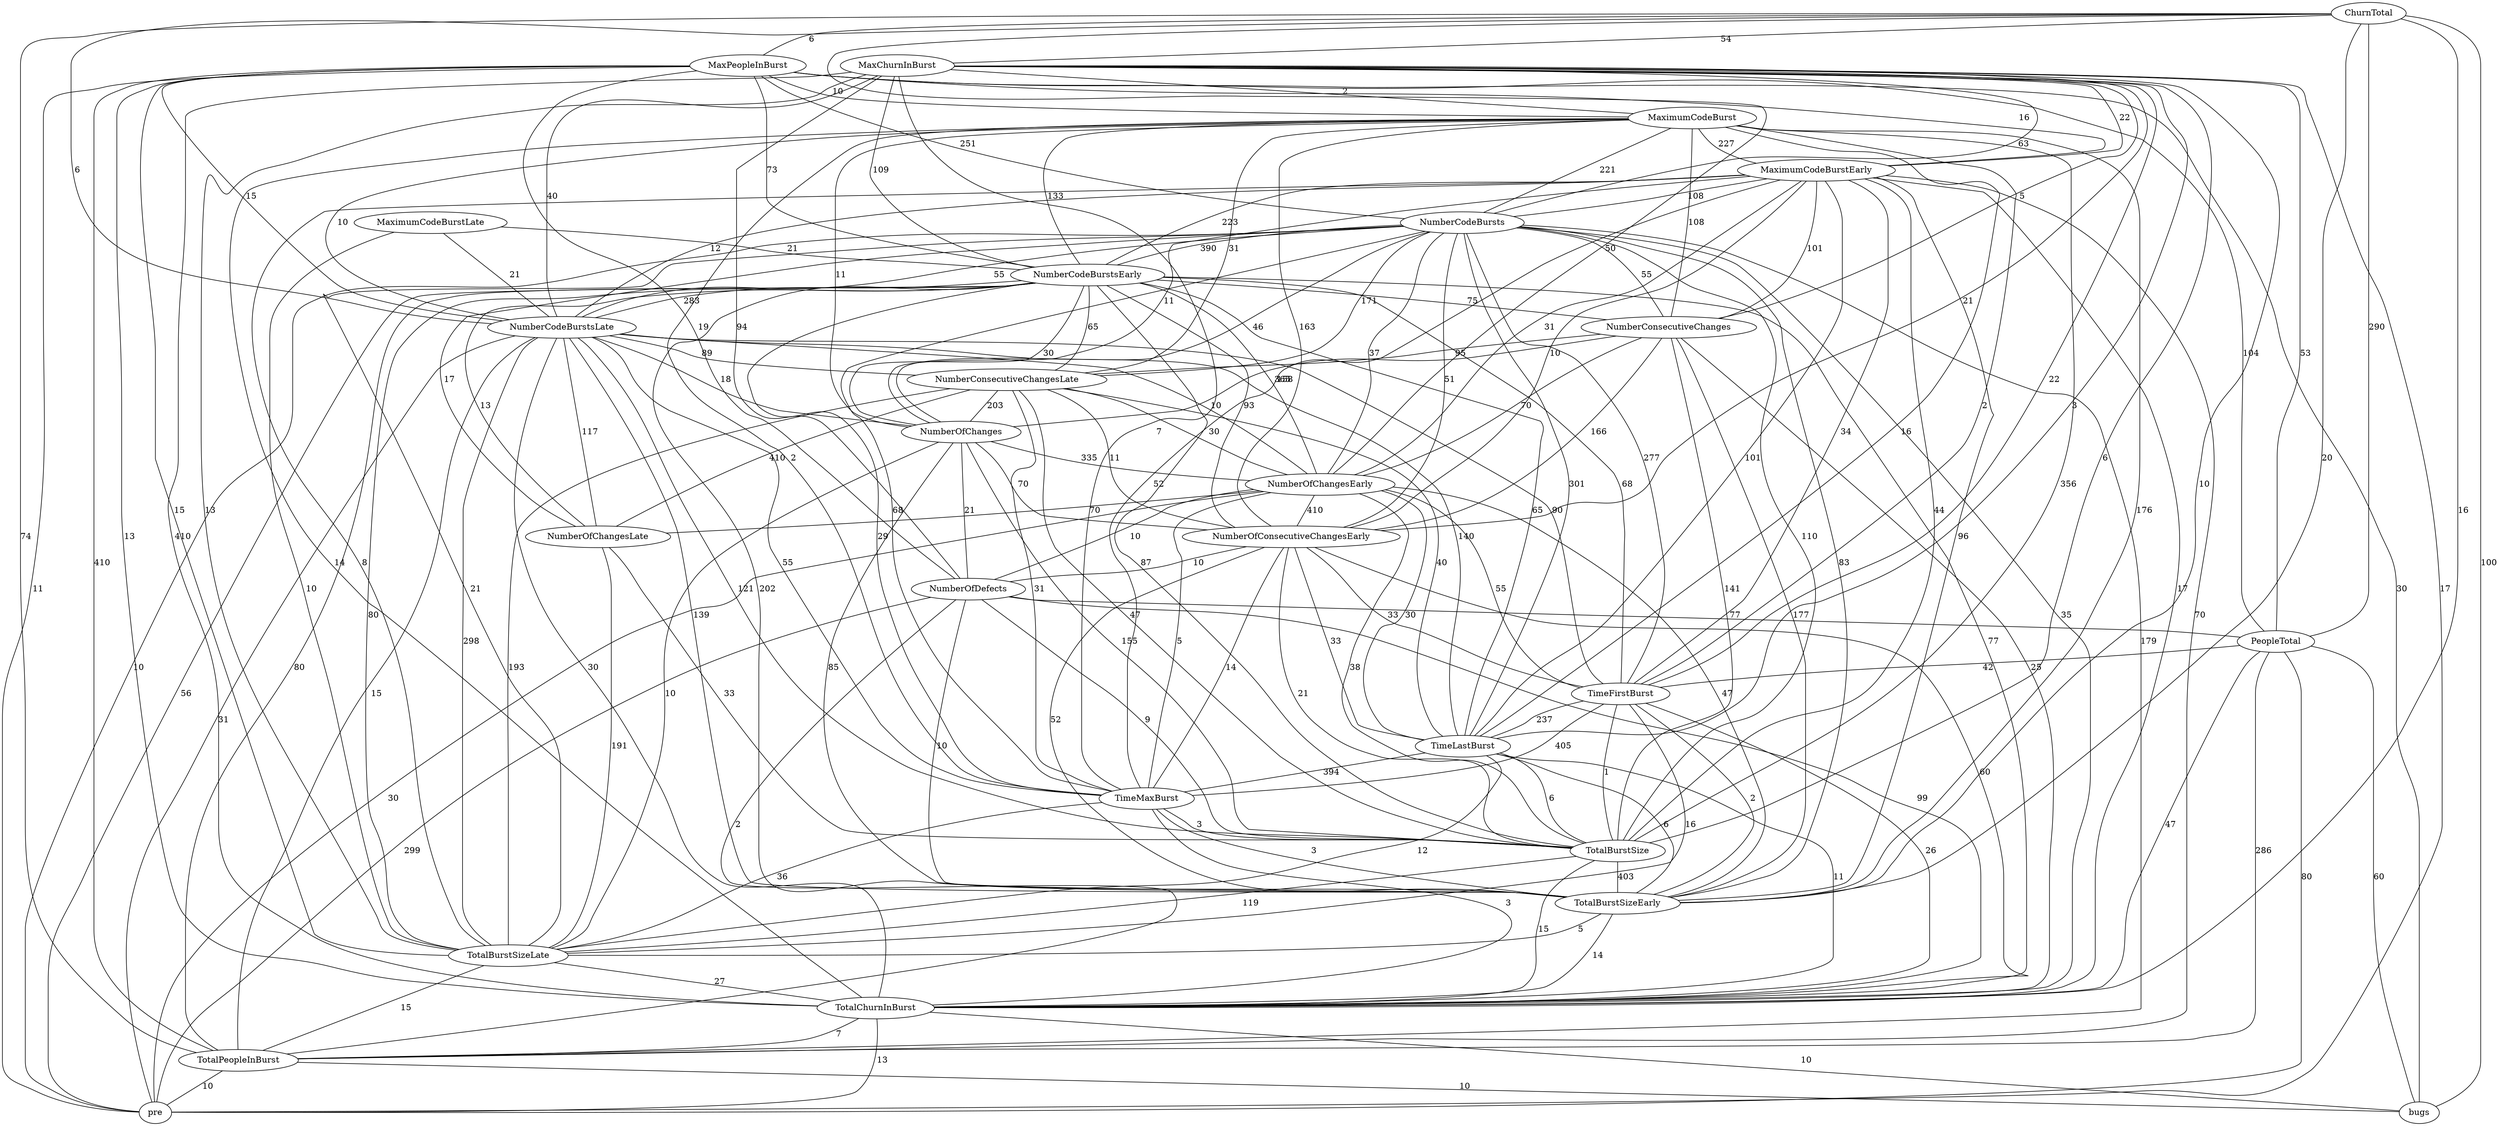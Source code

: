 graph {
NumberConsecutiveChangesLate -- NumberOfChangesLate[label="410",weight="410"];
NumberOfChangesEarly -- NumberOfConsecutiveChangesEarly[label="410",weight="410"];
MaxPeopleInBurst -- TotalPeopleInBurst[label="410",weight="410"];
MaxChurnInBurst -- TotalChurnInBurst[label="410",weight="410"];
TimeFirstBurst -- TimeMaxBurst[label="405",weight="405"];
TotalBurstSize -- TotalBurstSizeEarly[label="403",weight="403"];
TimeLastBurst -- TimeMaxBurst[label="394",weight="394"];
NumberCodeBursts -- NumberCodeBurstsEarly[label="390",weight="390"];
NumberConsecutiveChanges -- NumberOfChanges[label="365",weight="365"];
MaximumCodeBurst -- TotalBurstSize[label="356",weight="356"];
NumberOfChanges -- NumberOfChangesEarly[label="335",weight="335"];
NumberCodeBursts -- TimeLastBurst[label="301",weight="301"];
NumberOfDefects -- pre[label="299",weight="299"];
NumberCodeBurstsLate -- TotalBurstSizeLate[label="298",weight="298"];
ChurnTotal -- PeopleTotal[label="290",weight="290"];
PeopleTotal -- TotalPeopleInBurst[label="286",weight="286"];
NumberCodeBurstsEarly -- NumberCodeBurstsLate[label="283",weight="283"];
NumberCodeBursts -- TimeFirstBurst[label="277",weight="277"];
MaxPeopleInBurst -- NumberCodeBursts[label="251",weight="251"];
TimeFirstBurst -- TimeLastBurst[label="237",weight="237"];
MaximumCodeBurst -- MaximumCodeBurstEarly[label="227",weight="227"];
MaximumCodeBurstEarly -- NumberCodeBurstsEarly[label="223",weight="223"];
MaximumCodeBurst -- NumberCodeBursts[label="221",weight="221"];
NumberConsecutiveChangesLate -- NumberOfChanges[label="203",weight="203"];
NumberCodeBurstsEarly -- TotalBurstSizeEarly[label="202",weight="202"];
NumberConsecutiveChangesLate -- TotalBurstSizeLate[label="193",weight="193"];
NumberOfChangesLate -- TotalBurstSizeLate[label="191",weight="191"];
NumberCodeBursts -- TotalPeopleInBurst[label="179",weight="179"];
NumberConsecutiveChanges -- TotalBurstSizeEarly[label="177",weight="177"];
MaximumCodeBurst -- TotalBurstSizeEarly[label="176",weight="176"];
NumberCodeBursts -- NumberConsecutiveChangesLate[label="171",weight="171"];
NumberConsecutiveChanges -- NumberOfConsecutiveChangesEarly[label="166",weight="166"];
MaximumCodeBurst -- NumberOfConsecutiveChangesEarly[label="163",weight="163"];
NumberCodeBurstsEarly -- NumberOfChangesEarly[label="158",weight="158"];
NumberOfChanges -- TotalBurstSize[label="155",weight="155"];
NumberConsecutiveChanges -- TotalBurstSize[label="141",weight="141"];
NumberCodeBurstsLate -- TimeLastBurst[label="140",weight="140"];
NumberCodeBurstsLate -- TotalBurstSizeEarly[label="139",weight="139"];
MaximumCodeBurst -- NumberCodeBurstsEarly[label="133",weight="133"];
NumberCodeBurstsLate -- TotalBurstSize[label="121",weight="121"];
TotalBurstSize -- TotalBurstSizeLate[label="119",weight="119"];
NumberCodeBurstsLate -- NumberOfChangesLate[label="117",weight="117"];
NumberCodeBursts -- TotalBurstSize[label="110",weight="110"];
MaxChurnInBurst -- NumberCodeBurstsEarly[label="109",weight="109"];
MaximumCodeBurst -- NumberConsecutiveChanges[label="108",weight="108"];
MaximumCodeBurstEarly -- NumberCodeBursts[label="108",weight="108"];
MaxPeopleInBurst -- PeopleTotal[label="104",weight="104"];
MaximumCodeBurstEarly -- TimeLastBurst[label="101",weight="101"];
MaximumCodeBurstEarly -- NumberConsecutiveChanges[label="101",weight="101"];
ChurnTotal -- bugs[label="100",weight="100"];
NumberOfDefects -- TotalChurnInBurst[label="99",weight="99"];
MaximumCodeBurstEarly -- TotalBurstSizeEarly[label="96",weight="96"];
NumberConsecutiveChanges -- NumberConsecutiveChangesLate[label="95",weight="95"];
MaxChurnInBurst -- NumberOfDefects[label="94",weight="94"];
NumberCodeBurstsEarly -- NumberOfConsecutiveChangesEarly[label="93",weight="93"];
NumberCodeBurstsLate -- TimeFirstBurst[label="90",weight="90"];
NumberCodeBurstsLate -- NumberConsecutiveChangesLate[label="89",weight="89"];
NumberCodeBurstsEarly -- TotalBurstSize[label="87",weight="87"];
NumberOfChanges -- TotalBurstSizeEarly[label="85",weight="85"];
NumberCodeBursts -- TotalBurstSizeEarly[label="83",weight="83"];
NumberCodeBurstsEarly -- TotalBurstSizeLate[label="80",weight="80"];
NumberCodeBurstsEarly -- TotalPeopleInBurst[label="80",weight="80"];
PeopleTotal -- pre[label="80",weight="80"];
NumberCodeBurstsEarly -- TotalChurnInBurst[label="77",weight="77"];
NumberOfDefects -- PeopleTotal[label="77",weight="77"];
NumberCodeBurstsEarly -- NumberConsecutiveChanges[label="75",weight="75"];
ChurnTotal -- TotalPeopleInBurst[label="74",weight="74"];
MaxPeopleInBurst -- NumberCodeBurstsEarly[label="73",weight="73"];
MaximumCodeBurstEarly -- TotalPeopleInBurst[label="70",weight="70"];
NumberOfChangesEarly -- NumberOfChangesLate[label="70",weight="70"];
NumberConsecutiveChanges -- NumberOfChangesEarly[label="70",weight="70"];
NumberOfChanges -- NumberOfConsecutiveChangesEarly[label="70",weight="70"];
NumberCodeBurstsEarly -- TimeFirstBurst[label="68",weight="68"];
NumberCodeBursts -- TimeMaxBurst[label="68",weight="68"];
NumberCodeBurstsEarly -- NumberConsecutiveChangesLate[label="65",weight="65"];
NumberCodeBurstsEarly -- TimeLastBurst[label="65",weight="65"];
MaxChurnInBurst -- NumberCodeBursts[label="63",weight="63"];
NumberOfConsecutiveChangesEarly -- TotalChurnInBurst[label="60",weight="60"];
PeopleTotal -- bugs[label="60",weight="60"];
NumberCodeBurstsEarly -- pre[label="56",weight="56"];
NumberCodeBursts -- NumberConsecutiveChanges[label="55",weight="55"];
NumberCodeBursts -- NumberCodeBurstsLate[label="55",weight="55"];
NumberOfChangesEarly -- TimeFirstBurst[label="55",weight="55"];
NumberCodeBurstsLate -- TimeMaxBurst[label="55",weight="55"];
ChurnTotal -- MaxChurnInBurst[label="54",weight="54"];
MaxChurnInBurst -- PeopleTotal[label="53",weight="53"];
MaximumCodeBurstEarly -- TimeMaxBurst[label="52",weight="52"];
NumberOfConsecutiveChangesEarly -- TotalBurstSizeEarly[label="52",weight="52"];
NumberCodeBursts -- NumberOfConsecutiveChangesEarly[label="51",weight="51"];
ChurnTotal -- NumberOfChangesEarly[label="50",weight="50"];
PeopleTotal -- TotalChurnInBurst[label="47",weight="47"];
NumberOfChangesEarly -- TotalBurstSizeEarly[label="47",weight="47"];
NumberConsecutiveChangesLate -- TotalBurstSize[label="47",weight="47"];
NumberCodeBursts -- NumberOfChanges[label="46",weight="46"];
MaximumCodeBurstEarly -- TotalBurstSize[label="44",weight="44"];
PeopleTotal -- TimeFirstBurst[label="42",weight="42"];
MaxChurnInBurst -- NumberCodeBurstsLate[label="40",weight="40"];
NumberConsecutiveChangesLate -- TimeLastBurst[label="40",weight="40"];
NumberOfChangesEarly -- TotalBurstSize[label="38",weight="38"];
NumberCodeBursts -- NumberOfChangesEarly[label="37",weight="37"];
TimeMaxBurst -- TotalBurstSizeLate[label="36",weight="36"];
NumberCodeBursts -- TotalChurnInBurst[label="35",weight="35"];
MaximumCodeBurstEarly -- TimeFirstBurst[label="34",weight="34"];
NumberOfConsecutiveChangesEarly -- TimeLastBurst[label="33",weight="33"];
NumberOfChangesLate -- TotalBurstSize[label="33",weight="33"];
NumberOfConsecutiveChangesEarly -- TimeFirstBurst[label="33",weight="33"];
NumberCodeBurstsLate -- pre[label="31",weight="31"];
NumberConsecutiveChangesLate -- TimeMaxBurst[label="31",weight="31"];
MaximumCodeBurstEarly -- NumberOfChangesEarly[label="31",weight="31"];
MaximumCodeBurst -- NumberConsecutiveChangesLate[label="31",weight="31"];
NumberCodeBurstsLate -- TotalChurnInBurst[label="30",weight="30"];
NumberOfChangesEarly -- pre[label="30",weight="30"];
NumberCodeBurstsEarly -- NumberOfChanges[label="30",weight="30"];
MaxPeopleInBurst -- bugs[label="30",weight="30"];
NumberOfChangesEarly -- TimeLastBurst[label="30",weight="30"];
NumberConsecutiveChangesLate -- NumberOfChangesEarly[label="30",weight="30"];
NumberCodeBurstsEarly -- TimeMaxBurst[label="29",weight="29"];
TotalBurstSizeLate -- TotalChurnInBurst[label="27",weight="27"];
TimeFirstBurst -- TotalChurnInBurst[label="26",weight="26"];
NumberConsecutiveChanges -- TotalChurnInBurst[label="25",weight="25"];
MaxChurnInBurst -- MaximumCodeBurstEarly[label="22",weight="22"];
MaxChurnInBurst -- TimeFirstBurst[label="22",weight="22"];
MaximumCodeBurstLate -- NumberCodeBurstsEarly[label="21",weight="21"];
NumberCodeBursts -- TotalBurstSizeLate[label="21",weight="21"];
MaxChurnInBurst -- NumberOfConsecutiveChangesEarly[label="21",weight="21"];
NumberOfChanges -- NumberOfDefects[label="21",weight="21"];
MaximumCodeBurstLate -- NumberCodeBurstsLate[label="21",weight="21"];
NumberOfConsecutiveChangesEarly -- TotalBurstSize[label="21",weight="21"];
ChurnTotal -- TotalBurstSizeEarly[label="20",weight="20"];
MaxPeopleInBurst -- NumberOfDefects[label="19",weight="19"];
NumberCodeBurstsLate -- NumberOfChanges[label="18",weight="18"];
MaximumCodeBurstEarly -- TotalChurnInBurst[label="17",weight="17"];
NumberCodeBursts -- NumberOfChangesLate[label="17",weight="17"];
MaxChurnInBurst -- pre[label="17",weight="17"];
MaximumCodeBurst -- TimeLastBurst[label="16",weight="16"];
MaxPeopleInBurst -- MaximumCodeBurstEarly[label="16",weight="16"];
ChurnTotal -- TotalChurnInBurst[label="16",weight="16"];
TimeFirstBurst -- TotalBurstSizeLate[label="16",weight="16"];
MaxPeopleInBurst -- TotalBurstSizeLate[label="15",weight="15"];
MaxPeopleInBurst -- NumberCodeBurstsLate[label="15",weight="15"];
TotalBurstSizeLate -- TotalPeopleInBurst[label="15",weight="15"];
NumberCodeBurstsLate -- TotalPeopleInBurst[label="15",weight="15"];
TotalBurstSize -- TotalChurnInBurst[label="15",weight="15"];
NumberOfConsecutiveChangesEarly -- TimeMaxBurst[label="14",weight="14"];
TotalBurstSizeEarly -- TotalChurnInBurst[label="14",weight="14"];
MaximumCodeBurst -- TotalChurnInBurst[label="14",weight="14"];
MaxChurnInBurst -- TotalBurstSizeLate[label="13",weight="13"];
NumberCodeBurstsEarly -- NumberOfChangesLate[label="13",weight="13"];
TotalChurnInBurst -- pre[label="13",weight="13"];
MaxPeopleInBurst -- TotalChurnInBurst[label="13",weight="13"];
TimeLastBurst -- TotalBurstSizeLate[label="12",weight="12"];
MaximumCodeBurstEarly -- NumberCodeBurstsLate[label="12",weight="12"];
MaximumCodeBurst -- NumberOfChanges[label="11",weight="11"];
MaximumCodeBurstEarly -- NumberOfChanges[label="11",weight="11"];
NumberConsecutiveChangesLate -- NumberOfConsecutiveChangesEarly[label="11",weight="11"];
MaxPeopleInBurst -- pre[label="11",weight="11"];
TimeLastBurst -- TotalChurnInBurst[label="11",weight="11"];
NumberCodeBurstsLate -- NumberOfChangesEarly[label="10",weight="10"];
NumberOfDefects -- TotalBurstSizeEarly[label="10",weight="10"];
TotalPeopleInBurst -- pre[label="10",weight="10"];
MaxPeopleInBurst -- MaximumCodeBurst[label="10",weight="10"];
NumberOfConsecutiveChangesEarly -- NumberOfDefects[label="10",weight="10"];
MaximumCodeBurstEarly -- NumberOfConsecutiveChangesEarly[label="10",weight="10"];
NumberOfChangesEarly -- NumberOfDefects[label="10",weight="10"];
MaximumCodeBurstLate -- TotalBurstSizeLate[label="10",weight="10"];
NumberOfChanges -- TotalBurstSizeLate[label="10",weight="10"];
TotalChurnInBurst -- bugs[label="10",weight="10"];
MaximumCodeBurst -- NumberCodeBurstsLate[label="10",weight="10"];
TotalPeopleInBurst -- bugs[label="10",weight="10"];
NumberCodeBursts -- pre[label="10",weight="10"];
MaxChurnInBurst -- TotalBurstSizeEarly[label="10",weight="10"];
NumberOfDefects -- TotalBurstSize[label="9",weight="9"];
MaximumCodeBurstEarly -- TotalBurstSizeLate[label="8",weight="8"];
MaxChurnInBurst -- TimeMaxBurst[label="7",weight="7"];
TotalChurnInBurst -- TotalPeopleInBurst[label="7",weight="7"];
ChurnTotal -- MaxPeopleInBurst[label="6",weight="6"];
ChurnTotal -- NumberCodeBurstsLate[label="6",weight="6"];
TimeLastBurst -- TotalBurstSize[label="6",weight="6"];
TimeLastBurst -- TotalBurstSizeEarly[label="6",weight="6"];
MaxChurnInBurst -- TotalBurstSize[label="6",weight="6"];
NumberOfChangesEarly -- TimeMaxBurst[label="5",weight="5"];
MaxChurnInBurst -- NumberConsecutiveChanges[label="5",weight="5"];
TotalBurstSizeEarly -- TotalBurstSizeLate[label="5",weight="5"];
TimeMaxBurst -- TotalBurstSizeEarly[label="3",weight="3"];
TimeMaxBurst -- TotalChurnInBurst[label="3",weight="3"];
TimeMaxBurst -- TotalBurstSize[label="3",weight="3"];
MaxChurnInBurst -- TimeLastBurst[label="3",weight="3"];
NumberOfDefects -- TotalPeopleInBurst[label="2",weight="2"];
MaxChurnInBurst -- MaximumCodeBurst[label="2",weight="2"];
MaximumCodeBurst -- TimeMaxBurst[label="2",weight="2"];
MaximumCodeBurst -- TimeFirstBurst[label="2",weight="2"];
TimeFirstBurst -- TotalBurstSizeEarly[label="2",weight="2"];
TimeFirstBurst -- TotalBurstSize[label="1",weight="1"];
}